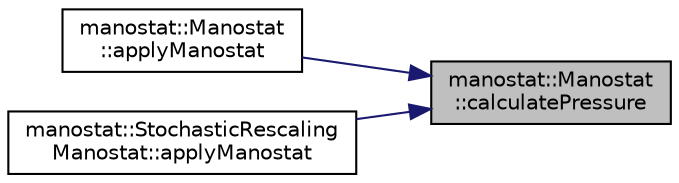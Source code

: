 digraph "manostat::Manostat::calculatePressure"
{
 // LATEX_PDF_SIZE
  edge [fontname="Helvetica",fontsize="10",labelfontname="Helvetica",labelfontsize="10"];
  node [fontname="Helvetica",fontsize="10",shape=record];
  rankdir="RL";
  Node1 [label="manostat::Manostat\l::calculatePressure",height=0.2,width=0.4,color="black", fillcolor="grey75", style="filled", fontcolor="black",tooltip="calculate the pressure of the system"];
  Node1 -> Node2 [dir="back",color="midnightblue",fontsize="10",style="solid",fontname="Helvetica"];
  Node2 [label="manostat::Manostat\l::applyManostat",height=0.2,width=0.4,color="black", fillcolor="white", style="filled",URL="$classmanostat_1_1Manostat.html#a65b1b9052b73e22d6dbf4792a76d56ee",tooltip="apply dummy manostat for NVT ensemble"];
  Node1 -> Node3 [dir="back",color="midnightblue",fontsize="10",style="solid",fontname="Helvetica"];
  Node3 [label="manostat::StochasticRescaling\lManostat::applyManostat",height=0.2,width=0.4,color="black", fillcolor="white", style="filled",URL="$classmanostat_1_1StochasticRescalingManostat.html#a3cb62a6015c81459038cfcd2c8991aff",tooltip="apply Stochastic Rescaling manostat for NPT ensemble"];
}

